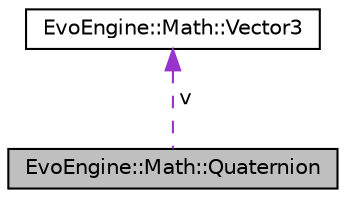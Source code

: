 digraph "EvoEngine::Math::Quaternion"
{
  edge [fontname="Helvetica",fontsize="10",labelfontname="Helvetica",labelfontsize="10"];
  node [fontname="Helvetica",fontsize="10",shape=record];
  Node1 [label="EvoEngine::Math::Quaternion",height=0.2,width=0.4,color="black", fillcolor="grey75", style="filled", fontcolor="black"];
  Node2 -> Node1 [dir="back",color="darkorchid3",fontsize="10",style="dashed",label=" v" ,fontname="Helvetica"];
  Node2 [label="EvoEngine::Math::Vector3",height=0.2,width=0.4,color="black", fillcolor="white", style="filled",URL="$classEvoEngine_1_1Math_1_1Vector3.html"];
}
